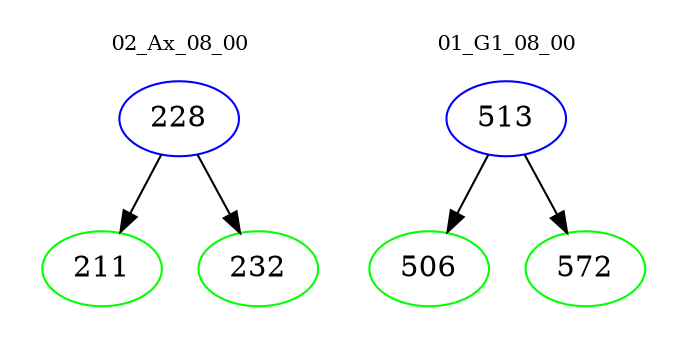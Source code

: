 digraph{
subgraph cluster_0 {
color = white
label = "02_Ax_08_00";
fontsize=10;
T0_228 [label="228", color="blue"]
T0_228 -> T0_211 [color="black"]
T0_211 [label="211", color="green"]
T0_228 -> T0_232 [color="black"]
T0_232 [label="232", color="green"]
}
subgraph cluster_1 {
color = white
label = "01_G1_08_00";
fontsize=10;
T1_513 [label="513", color="blue"]
T1_513 -> T1_506 [color="black"]
T1_506 [label="506", color="green"]
T1_513 -> T1_572 [color="black"]
T1_572 [label="572", color="green"]
}
}
